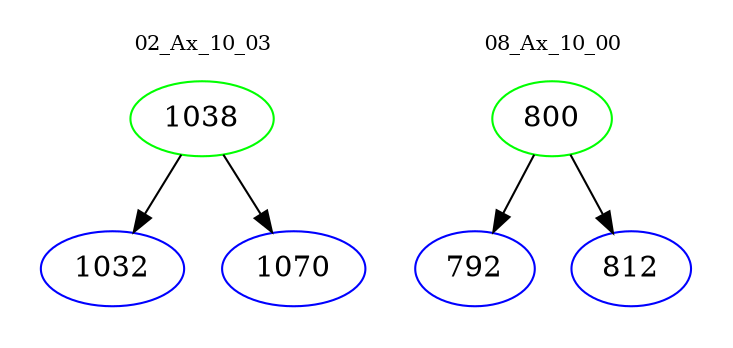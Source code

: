digraph{
subgraph cluster_0 {
color = white
label = "02_Ax_10_03";
fontsize=10;
T0_1038 [label="1038", color="green"]
T0_1038 -> T0_1032 [color="black"]
T0_1032 [label="1032", color="blue"]
T0_1038 -> T0_1070 [color="black"]
T0_1070 [label="1070", color="blue"]
}
subgraph cluster_1 {
color = white
label = "08_Ax_10_00";
fontsize=10;
T1_800 [label="800", color="green"]
T1_800 -> T1_792 [color="black"]
T1_792 [label="792", color="blue"]
T1_800 -> T1_812 [color="black"]
T1_812 [label="812", color="blue"]
}
}
